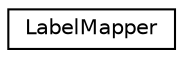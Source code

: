 digraph "Graphical Class Hierarchy"
{
 // INTERACTIVE_SVG=YES
  edge [fontname="Helvetica",fontsize="10",labelfontname="Helvetica",labelfontsize="10"];
  node [fontname="Helvetica",fontsize="10",shape=record];
  rankdir="LR";
  Node0 [label="LabelMapper",height=0.2,width=0.4,color="black", fillcolor="white", style="filled",URL="$db/dc1/class_label_mapper.html",tooltip="Class representing a mapping from debug labels to debug IDs. "];
}
